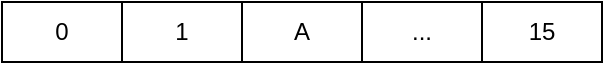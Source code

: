 <mxfile version="22.1.7" type="github">
  <diagram name="第 1 页" id="isn1Cu2503PfdI5gO5kN">
    <mxGraphModel dx="1426" dy="759" grid="1" gridSize="10" guides="1" tooltips="1" connect="1" arrows="1" fold="1" page="1" pageScale="1" pageWidth="827" pageHeight="1169" math="0" shadow="0">
      <root>
        <mxCell id="0" />
        <mxCell id="1" parent="0" />
        <mxCell id="ahwWnJTDRQThEhroogag-1" value="0" style="rounded=0;whiteSpace=wrap;html=1;" vertex="1" parent="1">
          <mxGeometry x="70" y="180" width="60" height="30" as="geometry" />
        </mxCell>
        <mxCell id="ahwWnJTDRQThEhroogag-2" value="1" style="rounded=0;whiteSpace=wrap;html=1;" vertex="1" parent="1">
          <mxGeometry x="130" y="180" width="60" height="30" as="geometry" />
        </mxCell>
        <mxCell id="ahwWnJTDRQThEhroogag-3" value="A" style="rounded=0;whiteSpace=wrap;html=1;" vertex="1" parent="1">
          <mxGeometry x="190" y="180" width="60" height="30" as="geometry" />
        </mxCell>
        <mxCell id="ahwWnJTDRQThEhroogag-4" value="15" style="rounded=0;whiteSpace=wrap;html=1;" vertex="1" parent="1">
          <mxGeometry x="310" y="180" width="60" height="30" as="geometry" />
        </mxCell>
        <mxCell id="ahwWnJTDRQThEhroogag-6" value="..." style="rounded=0;whiteSpace=wrap;html=1;" vertex="1" parent="1">
          <mxGeometry x="250" y="180" width="60" height="30" as="geometry" />
        </mxCell>
      </root>
    </mxGraphModel>
  </diagram>
</mxfile>
